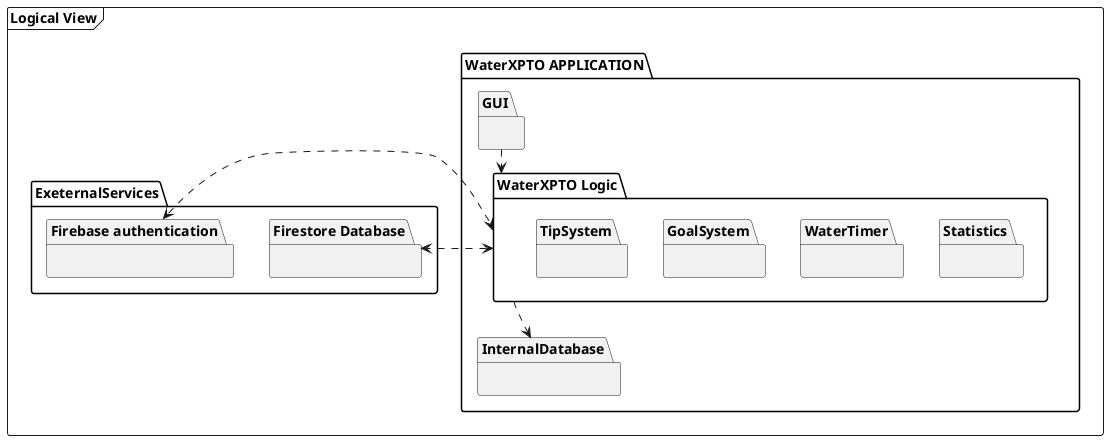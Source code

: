 @startuml

frame "Logical View" {
    package "WaterXPTO APPLICATION" {

    package "WaterXPTO Logic" {
        package Statistics {

        }
        
        package WaterTimer {
        

        }

        package GoalSystem {

        }

        package TipSystem {
            
        }


    }

    package GUI {

    }


    package InternalDatabase {

    }


}

package ExeternalServices {
    
    package "Firestore Database" { 
        
    }
    package "Firebase authentication" {

    }

}
}

GUI .down.> "WaterXPTO Logic"

"WaterXPTO Logic" <.right.> "Firestore Database"
"WaterXPTO Logic" <.right.> "Firebase authentication"

"WaterXPTO Logic" .down.> InternalDatabase

@enduml